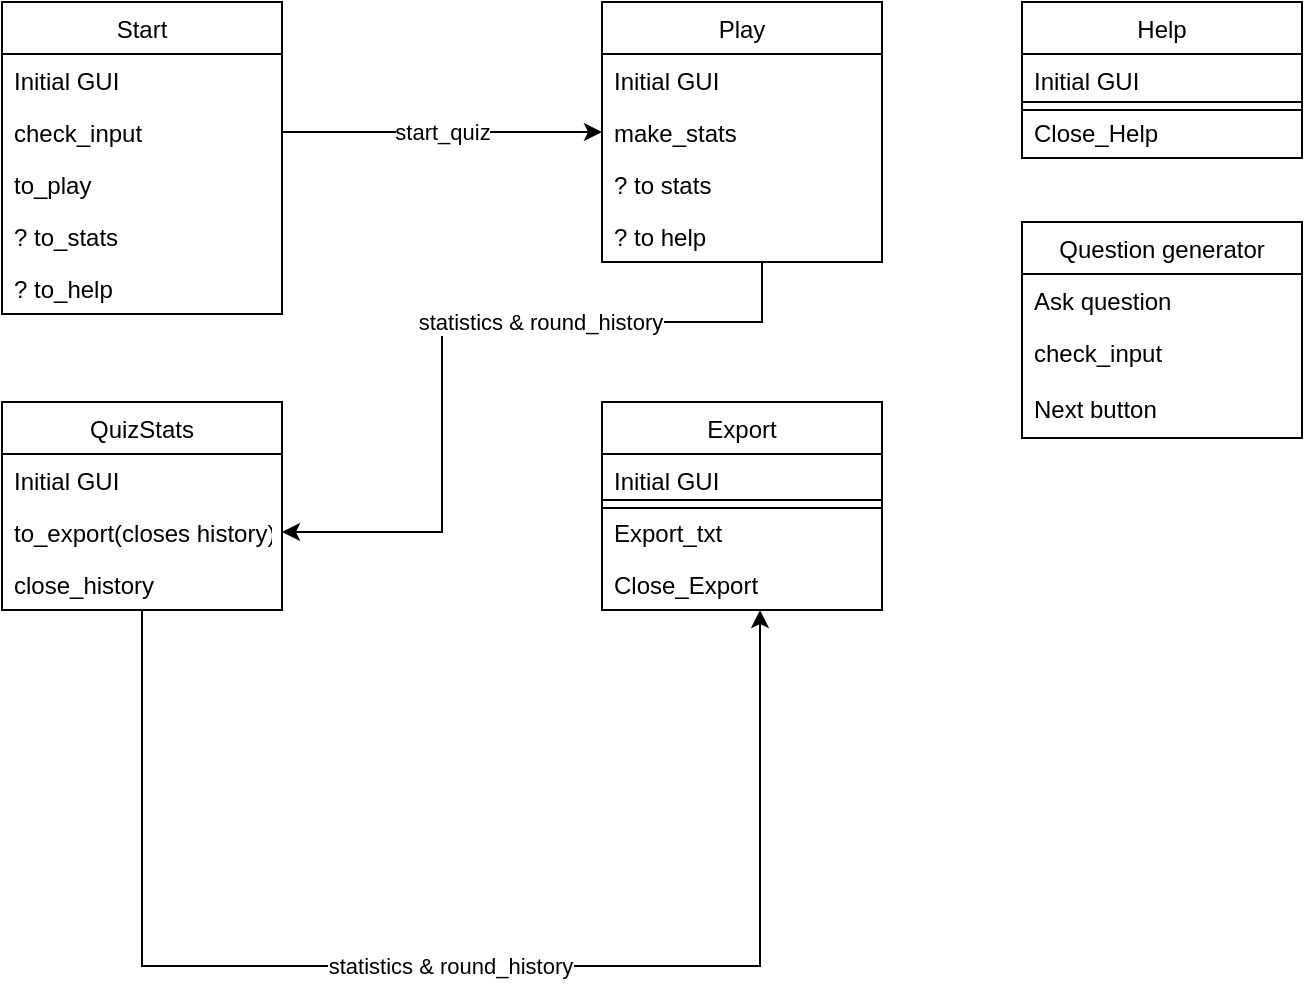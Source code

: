 <mxfile version="14.7.2" type="device"><diagram id="C5RBs43oDa-KdzZeNtuy" name="Page-1"><mxGraphModel dx="1422" dy="794" grid="1" gridSize="10" guides="1" tooltips="1" connect="1" arrows="1" fold="1" page="1" pageScale="1" pageWidth="827" pageHeight="1169" math="0" shadow="0"><root><mxCell id="WIyWlLk6GJQsqaUBKTNV-0"/><mxCell id="WIyWlLk6GJQsqaUBKTNV-1" parent="WIyWlLk6GJQsqaUBKTNV-0"/><mxCell id="YinTcKb2MXT3DD9YaWya-6" value="Start" style="swimlane;fontStyle=0;childLayout=stackLayout;horizontal=1;startSize=26;fillColor=none;horizontalStack=0;resizeParent=1;resizeParentMax=0;resizeLast=0;collapsible=1;marginBottom=0;" parent="WIyWlLk6GJQsqaUBKTNV-1" vertex="1"><mxGeometry x="100" y="120" width="140" height="156" as="geometry"/></mxCell><mxCell id="YinTcKb2MXT3DD9YaWya-7" value="Initial GUI" style="text;strokeColor=none;fillColor=none;align=left;verticalAlign=top;spacingLeft=4;spacingRight=4;overflow=hidden;rotatable=0;points=[[0,0.5],[1,0.5]];portConstraint=eastwest;" parent="YinTcKb2MXT3DD9YaWya-6" vertex="1"><mxGeometry y="26" width="140" height="26" as="geometry"/></mxCell><mxCell id="YinTcKb2MXT3DD9YaWya-8" value="check_input" style="text;strokeColor=none;fillColor=none;align=left;verticalAlign=top;spacingLeft=4;spacingRight=4;overflow=hidden;rotatable=0;points=[[0,0.5],[1,0.5]];portConstraint=eastwest;" parent="YinTcKb2MXT3DD9YaWya-6" vertex="1"><mxGeometry y="52" width="140" height="26" as="geometry"/></mxCell><mxCell id="YinTcKb2MXT3DD9YaWya-11" value="to_play" style="text;strokeColor=none;fillColor=none;align=left;verticalAlign=top;spacingLeft=4;spacingRight=4;overflow=hidden;rotatable=0;points=[[0,0.5],[1,0.5]];portConstraint=eastwest;" parent="YinTcKb2MXT3DD9YaWya-6" vertex="1"><mxGeometry y="78" width="140" height="26" as="geometry"/></mxCell><mxCell id="YinTcKb2MXT3DD9YaWya-13" value="? to_stats&#10;" style="text;strokeColor=none;fillColor=none;align=left;verticalAlign=top;spacingLeft=4;spacingRight=4;overflow=hidden;rotatable=0;points=[[0,0.5],[1,0.5]];portConstraint=eastwest;" parent="YinTcKb2MXT3DD9YaWya-6" vertex="1"><mxGeometry y="104" width="140" height="26" as="geometry"/></mxCell><mxCell id="X16_77ECWvQkGaaokbq3-6" value="? to_help&#10;" style="text;strokeColor=none;fillColor=none;align=left;verticalAlign=top;spacingLeft=4;spacingRight=4;overflow=hidden;rotatable=0;points=[[0,0.5],[1,0.5]];portConstraint=eastwest;" parent="YinTcKb2MXT3DD9YaWya-6" vertex="1"><mxGeometry y="130" width="140" height="26" as="geometry"/></mxCell><mxCell id="YinTcKb2MXT3DD9YaWya-17" value="Export" style="swimlane;fontStyle=0;childLayout=stackLayout;horizontal=1;startSize=26;fillColor=none;horizontalStack=0;resizeParent=1;resizeParentMax=0;resizeLast=0;collapsible=1;marginBottom=0;" parent="WIyWlLk6GJQsqaUBKTNV-1" vertex="1"><mxGeometry x="400" y="320" width="140" height="104" as="geometry"/></mxCell><mxCell id="YinTcKb2MXT3DD9YaWya-18" value="Initial GUI" style="text;strokeColor=none;fillColor=none;align=left;verticalAlign=top;spacingLeft=4;spacingRight=4;overflow=hidden;rotatable=0;points=[[0,0.5],[1,0.5]];portConstraint=eastwest;" parent="YinTcKb2MXT3DD9YaWya-17" vertex="1"><mxGeometry y="26" width="140" height="26" as="geometry"/></mxCell><mxCell id="X16_77ECWvQkGaaokbq3-0" value="" style="shape=link;html=1;rounded=0;edgeStyle=orthogonalEdgeStyle;entryX=0;entryY=-0.038;entryDx=0;entryDy=0;entryPerimeter=0;width=268;" parent="YinTcKb2MXT3DD9YaWya-17" target="YinTcKb2MXT3DD9YaWya-19" edge="1"><mxGeometry width="100" relative="1" as="geometry"><mxPoint y="52" as="sourcePoint"/><mxPoint x="100" y="52" as="targetPoint"/></mxGeometry></mxCell><mxCell id="X16_77ECWvQkGaaokbq3-1" value="" style="shape=link;html=1;rounded=0;edgeStyle=orthogonalEdgeStyle;" parent="YinTcKb2MXT3DD9YaWya-17" edge="1"><mxGeometry width="100" relative="1" as="geometry"><mxPoint y="51" as="sourcePoint"/><mxPoint x="140" y="51" as="targetPoint"/></mxGeometry></mxCell><mxCell id="YinTcKb2MXT3DD9YaWya-19" value="Export_txt" style="text;strokeColor=none;fillColor=none;align=left;verticalAlign=top;spacingLeft=4;spacingRight=4;overflow=hidden;rotatable=0;points=[[0,0.5],[1,0.5]];portConstraint=eastwest;" parent="YinTcKb2MXT3DD9YaWya-17" vertex="1"><mxGeometry y="52" width="140" height="26" as="geometry"/></mxCell><mxCell id="YinTcKb2MXT3DD9YaWya-20" value="Close_Export" style="text;strokeColor=none;fillColor=none;align=left;verticalAlign=top;spacingLeft=4;spacingRight=4;overflow=hidden;rotatable=0;points=[[0,0.5],[1,0.5]];portConstraint=eastwest;" parent="YinTcKb2MXT3DD9YaWya-17" vertex="1"><mxGeometry y="78" width="140" height="26" as="geometry"/></mxCell><mxCell id="YinTcKb2MXT3DD9YaWya-22" value="Play" style="swimlane;fontStyle=0;childLayout=stackLayout;horizontal=1;startSize=26;fillColor=none;horizontalStack=0;resizeParent=1;resizeParentMax=0;resizeLast=0;collapsible=1;marginBottom=0;" parent="WIyWlLk6GJQsqaUBKTNV-1" vertex="1"><mxGeometry x="400" y="120" width="140" height="130" as="geometry"/></mxCell><mxCell id="YinTcKb2MXT3DD9YaWya-23" value="Initial GUI" style="text;strokeColor=none;fillColor=none;align=left;verticalAlign=top;spacingLeft=4;spacingRight=4;overflow=hidden;rotatable=0;points=[[0,0.5],[1,0.5]];portConstraint=eastwest;" parent="YinTcKb2MXT3DD9YaWya-22" vertex="1"><mxGeometry y="26" width="140" height="26" as="geometry"/></mxCell><mxCell id="YinTcKb2MXT3DD9YaWya-24" value="make_stats " style="text;strokeColor=none;fillColor=none;align=left;verticalAlign=top;spacingLeft=4;spacingRight=4;overflow=hidden;rotatable=0;points=[[0,0.5],[1,0.5]];portConstraint=eastwest;" parent="YinTcKb2MXT3DD9YaWya-22" vertex="1"><mxGeometry y="52" width="140" height="26" as="geometry"/></mxCell><mxCell id="YinTcKb2MXT3DD9YaWya-25" value="? to stats" style="text;strokeColor=none;fillColor=none;align=left;verticalAlign=top;spacingLeft=4;spacingRight=4;overflow=hidden;rotatable=0;points=[[0,0.5],[1,0.5]];portConstraint=eastwest;" parent="YinTcKb2MXT3DD9YaWya-22" vertex="1"><mxGeometry y="78" width="140" height="26" as="geometry"/></mxCell><mxCell id="YinTcKb2MXT3DD9YaWya-26" value="? to help" style="text;strokeColor=none;fillColor=none;align=left;verticalAlign=top;spacingLeft=4;spacingRight=4;overflow=hidden;rotatable=0;points=[[0,0.5],[1,0.5]];portConstraint=eastwest;" parent="YinTcKb2MXT3DD9YaWya-22" vertex="1"><mxGeometry y="104" width="140" height="26" as="geometry"/></mxCell><mxCell id="YinTcKb2MXT3DD9YaWya-27" value="QuizStats" style="swimlane;fontStyle=0;childLayout=stackLayout;horizontal=1;startSize=26;fillColor=none;horizontalStack=0;resizeParent=1;resizeParentMax=0;resizeLast=0;collapsible=1;marginBottom=0;" parent="WIyWlLk6GJQsqaUBKTNV-1" vertex="1"><mxGeometry x="100" y="320" width="140" height="104" as="geometry"/></mxCell><mxCell id="YinTcKb2MXT3DD9YaWya-28" value="Initial GUI" style="text;strokeColor=none;fillColor=none;align=left;verticalAlign=top;spacingLeft=4;spacingRight=4;overflow=hidden;rotatable=0;points=[[0,0.5],[1,0.5]];portConstraint=eastwest;" parent="YinTcKb2MXT3DD9YaWya-27" vertex="1"><mxGeometry y="26" width="140" height="26" as="geometry"/></mxCell><mxCell id="YinTcKb2MXT3DD9YaWya-29" value="to_export(closes history)" style="text;strokeColor=none;fillColor=none;align=left;verticalAlign=top;spacingLeft=4;spacingRight=4;overflow=hidden;rotatable=0;points=[[0,0.5],[1,0.5]];portConstraint=eastwest;" parent="YinTcKb2MXT3DD9YaWya-27" vertex="1"><mxGeometry y="52" width="140" height="26" as="geometry"/></mxCell><mxCell id="YinTcKb2MXT3DD9YaWya-30" value="close_history" style="text;strokeColor=none;fillColor=none;align=left;verticalAlign=top;spacingLeft=4;spacingRight=4;overflow=hidden;rotatable=0;points=[[0,0.5],[1,0.5]];portConstraint=eastwest;" parent="YinTcKb2MXT3DD9YaWya-27" vertex="1"><mxGeometry y="78" width="140" height="26" as="geometry"/></mxCell><mxCell id="YinTcKb2MXT3DD9YaWya-32" value="start_quiz" style="edgeStyle=orthogonalEdgeStyle;rounded=0;orthogonalLoop=1;jettySize=auto;html=1;exitX=1;exitY=0.5;exitDx=0;exitDy=0;entryX=0;entryY=0.5;entryDx=0;entryDy=0;" parent="WIyWlLk6GJQsqaUBKTNV-1" source="YinTcKb2MXT3DD9YaWya-8" target="YinTcKb2MXT3DD9YaWya-24" edge="1"><mxGeometry relative="1" as="geometry"/></mxCell><mxCell id="YinTcKb2MXT3DD9YaWya-33" value="statistics &amp;amp; round_history" style="edgeStyle=orthogonalEdgeStyle;rounded=0;orthogonalLoop=1;jettySize=auto;html=1;exitX=0;exitY=0.5;exitDx=0;exitDy=0;entryX=1;entryY=0.5;entryDx=0;entryDy=0;" parent="WIyWlLk6GJQsqaUBKTNV-1" source="YinTcKb2MXT3DD9YaWya-26" target="YinTcKb2MXT3DD9YaWya-29" edge="1"><mxGeometry relative="1" as="geometry"><Array as="points"><mxPoint x="400" y="250"/><mxPoint x="480" y="250"/><mxPoint x="480" y="280"/><mxPoint x="320" y="280"/><mxPoint x="320" y="385"/></Array></mxGeometry></mxCell><mxCell id="YinTcKb2MXT3DD9YaWya-36" value="Help" style="swimlane;fontStyle=0;childLayout=stackLayout;horizontal=1;startSize=26;fillColor=none;horizontalStack=0;resizeParent=1;resizeParentMax=0;resizeLast=0;collapsible=1;marginBottom=0;" parent="WIyWlLk6GJQsqaUBKTNV-1" vertex="1"><mxGeometry x="610" y="120" width="140" height="78" as="geometry"/></mxCell><mxCell id="YinTcKb2MXT3DD9YaWya-37" value="Initial GUI" style="text;strokeColor=none;fillColor=none;align=left;verticalAlign=top;spacingLeft=4;spacingRight=4;overflow=hidden;rotatable=0;points=[[0,0.5],[1,0.5]];portConstraint=eastwest;" parent="YinTcKb2MXT3DD9YaWya-36" vertex="1"><mxGeometry y="26" width="140" height="26" as="geometry"/></mxCell><mxCell id="X16_77ECWvQkGaaokbq3-4" value="" style="shape=link;html=1;rounded=0;edgeStyle=orthogonalEdgeStyle;" parent="YinTcKb2MXT3DD9YaWya-36" edge="1"><mxGeometry width="100" relative="1" as="geometry"><mxPoint y="52" as="sourcePoint"/><mxPoint x="140" y="52" as="targetPoint"/><Array as="points"><mxPoint x="70" y="52"/><mxPoint x="70" y="52"/></Array></mxGeometry></mxCell><mxCell id="YinTcKb2MXT3DD9YaWya-38" value="Close_Help" style="text;strokeColor=none;fillColor=none;align=left;verticalAlign=top;spacingLeft=4;spacingRight=4;overflow=hidden;rotatable=0;points=[[0,0.5],[1,0.5]];portConstraint=eastwest;" parent="YinTcKb2MXT3DD9YaWya-36" vertex="1"><mxGeometry y="52" width="140" height="26" as="geometry"/></mxCell><mxCell id="X16_77ECWvQkGaaokbq3-7" value="statistics &amp;amp; round_history" style="edgeStyle=orthogonalEdgeStyle;rounded=0;orthogonalLoop=1;jettySize=auto;html=1;exitX=0.5;exitY=0.846;exitDx=0;exitDy=0;exitPerimeter=0;" parent="WIyWlLk6GJQsqaUBKTNV-1" target="YinTcKb2MXT3DD9YaWya-20" edge="1"><mxGeometry relative="1" as="geometry"><mxPoint x="170" y="423.996" as="sourcePoint"/><mxPoint x="478.96" y="428.988" as="targetPoint"/><Array as="points"><mxPoint x="170" y="602"/><mxPoint x="479" y="602"/></Array></mxGeometry></mxCell><mxCell id="3h4seJ2N3ycyQ5CzRPMS-0" value="Question generator" style="swimlane;fontStyle=0;childLayout=stackLayout;horizontal=1;startSize=26;fillColor=none;horizontalStack=0;resizeParent=1;resizeParentMax=0;resizeLast=0;collapsible=1;marginBottom=0;" parent="WIyWlLk6GJQsqaUBKTNV-1" vertex="1"><mxGeometry x="610" y="230" width="140" height="108" as="geometry"/></mxCell><mxCell id="3h4seJ2N3ycyQ5CzRPMS-1" value="Ask question" style="text;strokeColor=none;fillColor=none;align=left;verticalAlign=top;spacingLeft=4;spacingRight=4;overflow=hidden;rotatable=0;points=[[0,0.5],[1,0.5]];portConstraint=eastwest;" parent="3h4seJ2N3ycyQ5CzRPMS-0" vertex="1"><mxGeometry y="26" width="140" height="26" as="geometry"/></mxCell><mxCell id="3h4seJ2N3ycyQ5CzRPMS-2" value="check_input" style="text;strokeColor=none;fillColor=none;align=left;verticalAlign=top;spacingLeft=4;spacingRight=4;overflow=hidden;rotatable=0;points=[[0,0.5],[1,0.5]];portConstraint=eastwest;" parent="3h4seJ2N3ycyQ5CzRPMS-0" vertex="1"><mxGeometry y="52" width="140" height="28" as="geometry"/></mxCell><mxCell id="5s77amSMUDXpcLNDYhVX-0" value="Next button" style="text;strokeColor=none;fillColor=none;align=left;verticalAlign=top;spacingLeft=4;spacingRight=4;overflow=hidden;rotatable=0;points=[[0,0.5],[1,0.5]];portConstraint=eastwest;" vertex="1" parent="3h4seJ2N3ycyQ5CzRPMS-0"><mxGeometry y="80" width="140" height="28" as="geometry"/></mxCell></root></mxGraphModel></diagram></mxfile>
